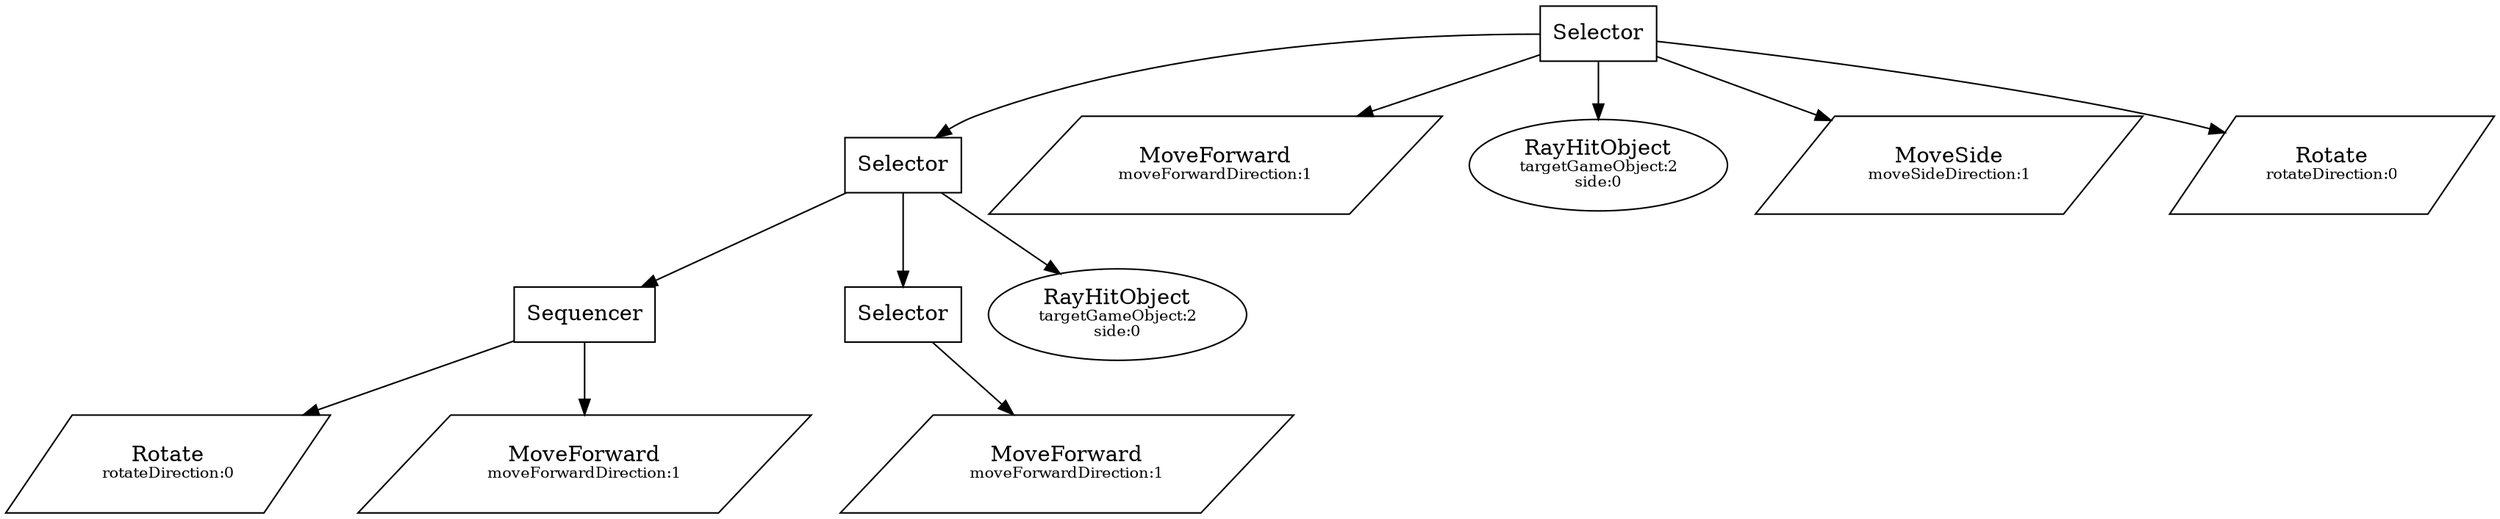 digraph G {324659 [label="Selector", shape=polygon]
324660 [label="Selector", shape=polygon]
324661 [label="Sequencer", shape=polygon]
324662[label=<Rotate<BR /><FONT POINT-SIZE="10">rotateDirection:0<BR /></FONT>>, shape=parallelogram]
324663[label=<MoveForward<BR /><FONT POINT-SIZE="10">moveForwardDirection:1<BR /></FONT>>, shape=parallelogram]
324664 [label="Selector", shape=polygon]
324665[label=<MoveForward<BR /><FONT POINT-SIZE="10">moveForwardDirection:1<BR /></FONT>>, shape=parallelogram]
324657[label=<RayHitObject<BR /><FONT POINT-SIZE="10">targetGameObject:2<BR />side:0<BR /></FONT>>, shape=ellipse]
324668[label=<MoveForward<BR /><FONT POINT-SIZE="10">moveForwardDirection:1<BR /></FONT>>, shape=parallelogram]
324669[label=<RayHitObject<BR /><FONT POINT-SIZE="10">targetGameObject:2<BR />side:0<BR /></FONT>>, shape=ellipse]
324670[label=<MoveSide<BR /><FONT POINT-SIZE="10">moveSideDirection:1<BR /></FONT>>, shape=parallelogram]
324671[label=<Rotate<BR /><FONT POINT-SIZE="10">rotateDirection:0<BR /></FONT>>, shape=parallelogram]
324659 -> 324660
324660 -> 324661
324661 -> 324662
324661 -> 324663
324660 -> 324664
324664 -> 324665
324660 -> 324657
324659 -> 324668
324659 -> 324669
324659 -> 324670
324659 -> 324671

}
